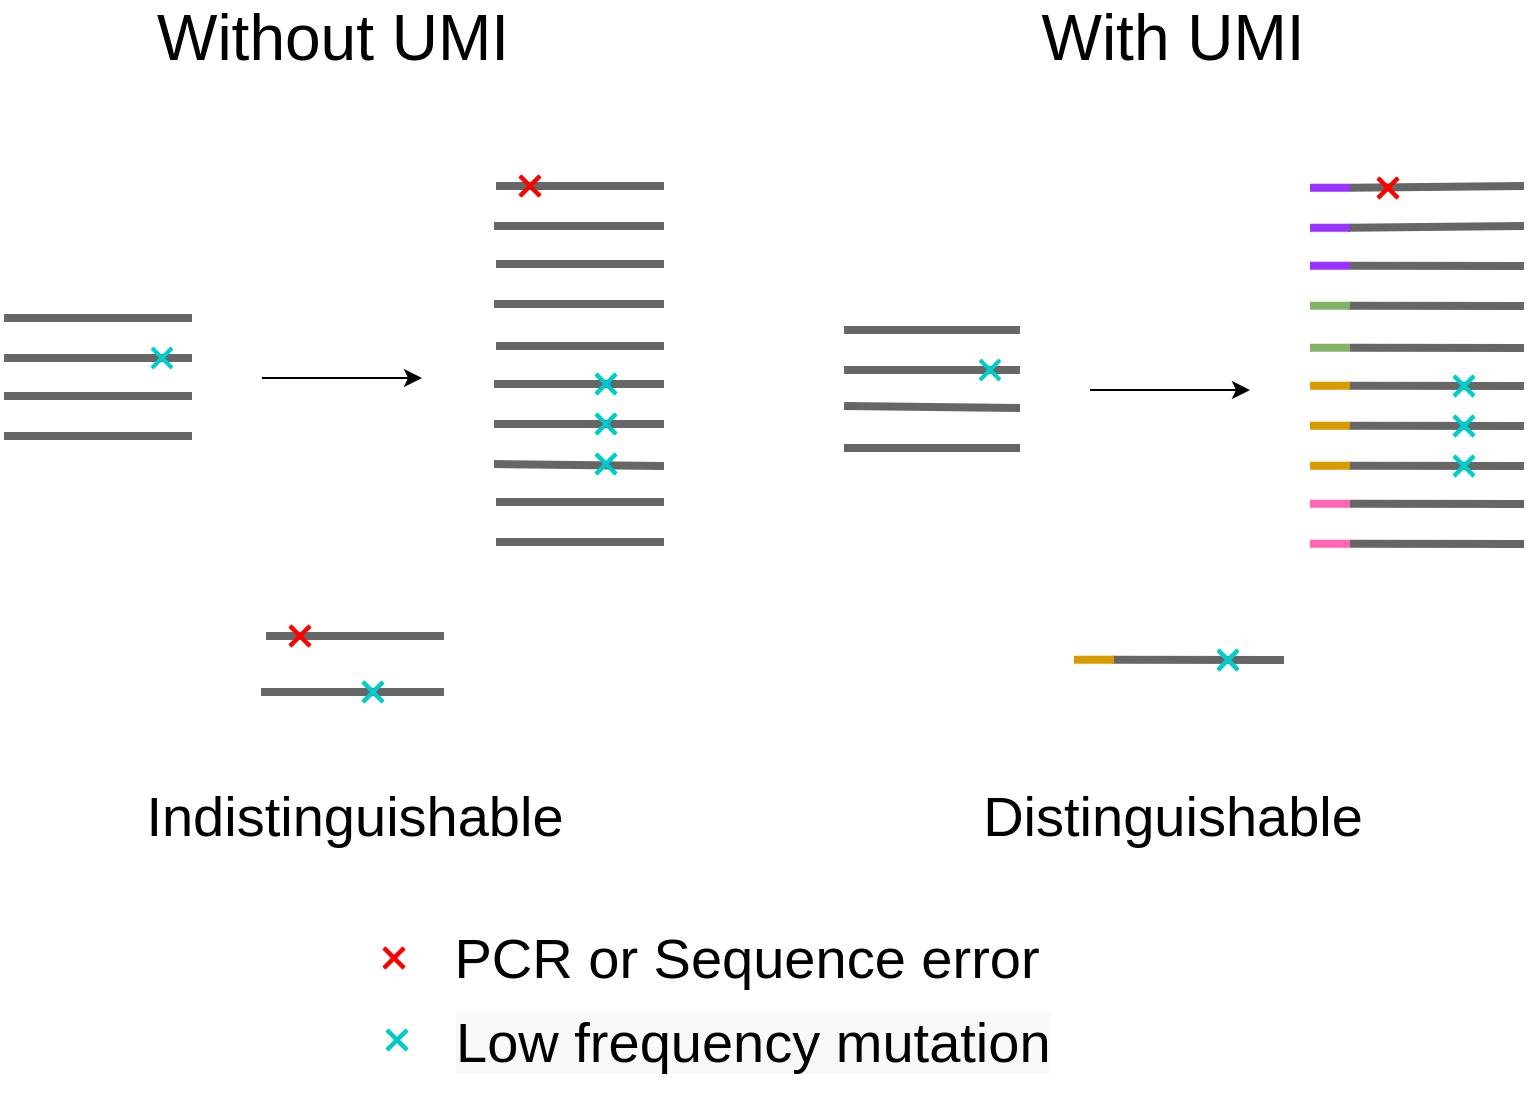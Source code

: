 <mxfile version="20.0.1" type="github">
  <diagram id="hOID2NO2qhy8Afpl9kij" name="Page-1">
    <mxGraphModel dx="1543" dy="1257" grid="1" gridSize="10" guides="1" tooltips="1" connect="1" arrows="1" fold="1" page="1" pageScale="1" pageWidth="827" pageHeight="1169" math="0" shadow="0">
      <root>
        <mxCell id="0" />
        <mxCell id="1" parent="0" />
        <mxCell id="rIxZJg8oqruKLC6vNlmA-1" value="" style="endArrow=none;html=1;rounded=0;strokeWidth=4;strokeColor=#666666;" parent="1" edge="1">
          <mxGeometry width="50" height="50" relative="1" as="geometry">
            <mxPoint x="1600" y="226" as="sourcePoint" />
            <mxPoint x="1694" y="226" as="targetPoint" />
          </mxGeometry>
        </mxCell>
        <mxCell id="rIxZJg8oqruKLC6vNlmA-2" value="" style="endArrow=none;html=1;rounded=0;strokeWidth=4;strokeColor=#666666;" parent="1" edge="1">
          <mxGeometry width="50" height="50" relative="1" as="geometry">
            <mxPoint x="1600" y="246" as="sourcePoint" />
            <mxPoint x="1694" y="246" as="targetPoint" />
          </mxGeometry>
        </mxCell>
        <mxCell id="rIxZJg8oqruKLC6vNlmA-3" value="" style="endArrow=none;html=1;rounded=0;strokeWidth=4;strokeColor=#666666;" parent="1" edge="1">
          <mxGeometry width="50" height="50" relative="1" as="geometry">
            <mxPoint x="1600" y="265" as="sourcePoint" />
            <mxPoint x="1694" y="265" as="targetPoint" />
          </mxGeometry>
        </mxCell>
        <mxCell id="rIxZJg8oqruKLC6vNlmA-4" value="" style="endArrow=none;html=1;rounded=0;strokeWidth=4;strokeColor=#666666;" parent="1" edge="1">
          <mxGeometry width="50" height="50" relative="1" as="geometry">
            <mxPoint x="1600" y="285" as="sourcePoint" />
            <mxPoint x="1694" y="285" as="targetPoint" />
          </mxGeometry>
        </mxCell>
        <mxCell id="rIxZJg8oqruKLC6vNlmA-5" value="" style="endArrow=classic;html=1;rounded=0;" parent="1" edge="1">
          <mxGeometry width="50" height="50" relative="1" as="geometry">
            <mxPoint x="1729" y="256" as="sourcePoint" />
            <mxPoint x="1809" y="256" as="targetPoint" />
          </mxGeometry>
        </mxCell>
        <mxCell id="rIxZJg8oqruKLC6vNlmA-11" value="" style="endArrow=none;html=1;rounded=0;fillColor=#dae8fc;strokeColor=#00CCCC;strokeWidth=2;" parent="1" edge="1">
          <mxGeometry width="50" height="50" relative="1" as="geometry">
            <mxPoint x="1674" y="241" as="sourcePoint" />
            <mxPoint x="1684" y="251" as="targetPoint" />
          </mxGeometry>
        </mxCell>
        <mxCell id="rIxZJg8oqruKLC6vNlmA-12" value="" style="endArrow=none;html=1;rounded=0;fillColor=#dae8fc;strokeColor=#00CCCC;strokeWidth=2;" parent="1" edge="1">
          <mxGeometry width="50" height="50" relative="1" as="geometry">
            <mxPoint x="1684" y="241" as="sourcePoint" />
            <mxPoint x="1674" y="251" as="targetPoint" />
          </mxGeometry>
        </mxCell>
        <mxCell id="rIxZJg8oqruKLC6vNlmA-33" value="" style="endArrow=none;html=1;rounded=0;strokeWidth=4;strokeColor=#666666;" parent="1" edge="1">
          <mxGeometry width="50" height="50" relative="1" as="geometry">
            <mxPoint x="2020" y="232" as="sourcePoint" />
            <mxPoint x="2108" y="232" as="targetPoint" />
          </mxGeometry>
        </mxCell>
        <mxCell id="rIxZJg8oqruKLC6vNlmA-34" value="" style="endArrow=none;html=1;rounded=0;strokeWidth=4;strokeColor=#666666;" parent="1" edge="1">
          <mxGeometry width="50" height="50" relative="1" as="geometry">
            <mxPoint x="2020" y="252" as="sourcePoint" />
            <mxPoint x="2108" y="252" as="targetPoint" />
          </mxGeometry>
        </mxCell>
        <mxCell id="rIxZJg8oqruKLC6vNlmA-35" value="" style="endArrow=none;html=1;rounded=0;strokeWidth=4;strokeColor=#666666;" parent="1" edge="1">
          <mxGeometry width="50" height="50" relative="1" as="geometry">
            <mxPoint x="2020" y="270" as="sourcePoint" />
            <mxPoint x="2108" y="271" as="targetPoint" />
          </mxGeometry>
        </mxCell>
        <mxCell id="rIxZJg8oqruKLC6vNlmA-36" value="" style="endArrow=none;html=1;rounded=0;strokeWidth=4;strokeColor=#666666;" parent="1" edge="1">
          <mxGeometry width="50" height="50" relative="1" as="geometry">
            <mxPoint x="2020" y="291" as="sourcePoint" />
            <mxPoint x="2108" y="291" as="targetPoint" />
          </mxGeometry>
        </mxCell>
        <mxCell id="rIxZJg8oqruKLC6vNlmA-37" value="" style="endArrow=classic;html=1;rounded=0;" parent="1" edge="1">
          <mxGeometry width="50" height="50" relative="1" as="geometry">
            <mxPoint x="2143" y="262" as="sourcePoint" />
            <mxPoint x="2223" y="262" as="targetPoint" />
          </mxGeometry>
        </mxCell>
        <mxCell id="rIxZJg8oqruKLC6vNlmA-38" value="" style="endArrow=none;html=1;rounded=0;fillColor=#dae8fc;strokeColor=#00CCCC;strokeWidth=2;" parent="1" edge="1">
          <mxGeometry width="50" height="50" relative="1" as="geometry">
            <mxPoint x="2088" y="247" as="sourcePoint" />
            <mxPoint x="2098" y="257" as="targetPoint" />
          </mxGeometry>
        </mxCell>
        <mxCell id="rIxZJg8oqruKLC6vNlmA-39" value="" style="endArrow=none;html=1;rounded=0;fillColor=#dae8fc;strokeColor=#00CCCC;strokeWidth=2;" parent="1" edge="1">
          <mxGeometry width="50" height="50" relative="1" as="geometry">
            <mxPoint x="2098" y="247" as="sourcePoint" />
            <mxPoint x="2088" y="257" as="targetPoint" />
          </mxGeometry>
        </mxCell>
        <mxCell id="rIxZJg8oqruKLC6vNlmA-40" value="" style="endArrow=none;html=1;rounded=0;strokeWidth=4;strokeColor=#666666;" parent="1" edge="1">
          <mxGeometry width="50" height="50" relative="1" as="geometry">
            <mxPoint x="2273" y="318.82" as="sourcePoint" />
            <mxPoint x="2360" y="319" as="targetPoint" />
          </mxGeometry>
        </mxCell>
        <mxCell id="rIxZJg8oqruKLC6vNlmA-41" value="" style="endArrow=none;html=1;rounded=0;strokeWidth=4;strokeColor=#FF66B3;fillColor=#d80073;" parent="1" edge="1">
          <mxGeometry width="50" height="50" relative="1" as="geometry">
            <mxPoint x="2253" y="318.82" as="sourcePoint" />
            <mxPoint x="2273" y="318.82" as="targetPoint" />
          </mxGeometry>
        </mxCell>
        <mxCell id="rIxZJg8oqruKLC6vNlmA-42" value="" style="endArrow=none;html=1;rounded=0;strokeWidth=4;strokeColor=#666666;" parent="1" edge="1">
          <mxGeometry width="50" height="50" relative="1" as="geometry">
            <mxPoint x="2273" y="338.82" as="sourcePoint" />
            <mxPoint x="2360" y="339" as="targetPoint" />
          </mxGeometry>
        </mxCell>
        <mxCell id="rIxZJg8oqruKLC6vNlmA-43" value="" style="endArrow=none;html=1;rounded=0;strokeWidth=4;strokeColor=#FF66B3;fillColor=#d80073;" parent="1" edge="1">
          <mxGeometry width="50" height="50" relative="1" as="geometry">
            <mxPoint x="2253" y="338.82" as="sourcePoint" />
            <mxPoint x="2273" y="338.82" as="targetPoint" />
          </mxGeometry>
        </mxCell>
        <mxCell id="rIxZJg8oqruKLC6vNlmA-44" value="" style="endArrow=none;html=1;rounded=0;strokeWidth=4;strokeColor=#666666;" parent="1" edge="1">
          <mxGeometry width="50" height="50" relative="1" as="geometry">
            <mxPoint x="2272" y="279.82" as="sourcePoint" />
            <mxPoint x="2360" y="280" as="targetPoint" />
          </mxGeometry>
        </mxCell>
        <mxCell id="rIxZJg8oqruKLC6vNlmA-45" value="" style="endArrow=none;html=1;rounded=0;strokeWidth=4;strokeColor=#666666;" parent="1" edge="1">
          <mxGeometry width="50" height="50" relative="1" as="geometry">
            <mxPoint x="2272" y="299.82" as="sourcePoint" />
            <mxPoint x="2360" y="300" as="targetPoint" />
          </mxGeometry>
        </mxCell>
        <mxCell id="rIxZJg8oqruKLC6vNlmA-46" value="" style="endArrow=none;html=1;rounded=0;strokeWidth=4;strokeColor=#d79b00;fillColor=#ffe6cc;" parent="1" edge="1">
          <mxGeometry width="50" height="50" relative="1" as="geometry">
            <mxPoint x="2253" y="279.82" as="sourcePoint" />
            <mxPoint x="2273" y="279.82" as="targetPoint" />
          </mxGeometry>
        </mxCell>
        <mxCell id="rIxZJg8oqruKLC6vNlmA-47" value="" style="endArrow=none;html=1;rounded=0;strokeWidth=4;strokeColor=#d79b00;fillColor=#ffe6cc;" parent="1" edge="1">
          <mxGeometry width="50" height="50" relative="1" as="geometry">
            <mxPoint x="2253" y="299.82" as="sourcePoint" />
            <mxPoint x="2273" y="299.82" as="targetPoint" />
          </mxGeometry>
        </mxCell>
        <mxCell id="rIxZJg8oqruKLC6vNlmA-48" value="" style="endArrow=none;html=1;rounded=0;strokeWidth=4;strokeColor=#666666;" parent="1" edge="1">
          <mxGeometry width="50" height="50" relative="1" as="geometry">
            <mxPoint x="2273" y="160.82" as="sourcePoint" />
            <mxPoint x="2360" y="160" as="targetPoint" />
          </mxGeometry>
        </mxCell>
        <mxCell id="rIxZJg8oqruKLC6vNlmA-49" value="" style="endArrow=none;html=1;rounded=0;strokeWidth=4;strokeColor=#666666;" parent="1" edge="1">
          <mxGeometry width="50" height="50" relative="1" as="geometry">
            <mxPoint x="2272" y="180.82" as="sourcePoint" />
            <mxPoint x="2360" y="180" as="targetPoint" />
          </mxGeometry>
        </mxCell>
        <mxCell id="rIxZJg8oqruKLC6vNlmA-50" value="" style="endArrow=none;html=1;rounded=0;strokeWidth=4;strokeColor=#666666;" parent="1" edge="1">
          <mxGeometry width="50" height="50" relative="1" as="geometry">
            <mxPoint x="2273" y="240.82" as="sourcePoint" />
            <mxPoint x="2360" y="241" as="targetPoint" />
          </mxGeometry>
        </mxCell>
        <mxCell id="rIxZJg8oqruKLC6vNlmA-51" value="" style="endArrow=none;html=1;rounded=0;strokeWidth=4;strokeColor=#666666;" parent="1" edge="1">
          <mxGeometry width="50" height="50" relative="1" as="geometry">
            <mxPoint x="2272" y="259.82" as="sourcePoint" />
            <mxPoint x="2360" y="260" as="targetPoint" />
          </mxGeometry>
        </mxCell>
        <mxCell id="rIxZJg8oqruKLC6vNlmA-52" value="" style="endArrow=none;html=1;rounded=0;strokeWidth=4;strokeColor=#9933FF;" parent="1" edge="1">
          <mxGeometry width="50" height="50" relative="1" as="geometry">
            <mxPoint x="2253" y="160.82" as="sourcePoint" />
            <mxPoint x="2273" y="160.82" as="targetPoint" />
          </mxGeometry>
        </mxCell>
        <mxCell id="rIxZJg8oqruKLC6vNlmA-53" value="" style="endArrow=none;html=1;rounded=0;strokeWidth=4;strokeColor=#9933FF;fillColor=#dae8fc;" parent="1" edge="1">
          <mxGeometry width="50" height="50" relative="1" as="geometry">
            <mxPoint x="2253" y="180.82" as="sourcePoint" />
            <mxPoint x="2273" y="180.82" as="targetPoint" />
          </mxGeometry>
        </mxCell>
        <mxCell id="rIxZJg8oqruKLC6vNlmA-54" value="" style="endArrow=none;html=1;rounded=0;strokeWidth=4;strokeColor=#82b366;fillColor=#d5e8d4;" parent="1" edge="1">
          <mxGeometry width="50" height="50" relative="1" as="geometry">
            <mxPoint x="2253" y="240.82" as="sourcePoint" />
            <mxPoint x="2273" y="240.82" as="targetPoint" />
          </mxGeometry>
        </mxCell>
        <mxCell id="rIxZJg8oqruKLC6vNlmA-55" value="" style="endArrow=none;html=1;rounded=0;strokeWidth=4;strokeColor=#d79b00;fillColor=#ffe6cc;" parent="1" edge="1">
          <mxGeometry width="50" height="50" relative="1" as="geometry">
            <mxPoint x="2253" y="259.82" as="sourcePoint" />
            <mxPoint x="2273" y="259.82" as="targetPoint" />
          </mxGeometry>
        </mxCell>
        <mxCell id="rIxZJg8oqruKLC6vNlmA-56" value="" style="endArrow=none;html=1;rounded=0;strokeWidth=4;strokeColor=#666666;" parent="1" edge="1">
          <mxGeometry width="50" height="50" relative="1" as="geometry">
            <mxPoint x="2273" y="199.82" as="sourcePoint" />
            <mxPoint x="2360" y="200" as="targetPoint" />
          </mxGeometry>
        </mxCell>
        <mxCell id="rIxZJg8oqruKLC6vNlmA-57" value="" style="endArrow=none;html=1;rounded=0;strokeWidth=4;strokeColor=#666666;" parent="1" edge="1">
          <mxGeometry width="50" height="50" relative="1" as="geometry">
            <mxPoint x="2272" y="219.82" as="sourcePoint" />
            <mxPoint x="2360" y="220" as="targetPoint" />
          </mxGeometry>
        </mxCell>
        <mxCell id="rIxZJg8oqruKLC6vNlmA-58" value="" style="endArrow=none;html=1;rounded=0;strokeWidth=4;strokeColor=#9933FF;fillColor=#6a00ff;" parent="1" edge="1">
          <mxGeometry width="50" height="50" relative="1" as="geometry">
            <mxPoint x="2253" y="199.82" as="sourcePoint" />
            <mxPoint x="2273" y="199.82" as="targetPoint" />
          </mxGeometry>
        </mxCell>
        <mxCell id="rIxZJg8oqruKLC6vNlmA-59" value="" style="endArrow=none;html=1;rounded=0;strokeWidth=4;strokeColor=#82b366;fillColor=#d5e8d4;" parent="1" edge="1">
          <mxGeometry width="50" height="50" relative="1" as="geometry">
            <mxPoint x="2253" y="219.82" as="sourcePoint" />
            <mxPoint x="2273" y="219.82" as="targetPoint" />
          </mxGeometry>
        </mxCell>
        <mxCell id="rIxZJg8oqruKLC6vNlmA-60" value="&lt;font style=&quot;font-size: 32px;&quot;&gt;Without UMI&lt;/font&gt;" style="text;html=1;align=center;verticalAlign=middle;resizable=0;points=[];autosize=1;strokeColor=none;fillColor=none;" parent="1" vertex="1">
          <mxGeometry x="1669" y="71" width="190" height="30" as="geometry" />
        </mxCell>
        <mxCell id="rIxZJg8oqruKLC6vNlmA-61" value="&lt;font style=&quot;font-size: 32px;&quot;&gt;With UMI&lt;/font&gt;" style="text;html=1;align=center;verticalAlign=middle;resizable=0;points=[];autosize=1;strokeColor=none;fillColor=none;" parent="1" vertex="1">
          <mxGeometry x="2109" y="71" width="150" height="30" as="geometry" />
        </mxCell>
        <mxCell id="rIxZJg8oqruKLC6vNlmA-72" value="" style="endArrow=none;html=1;rounded=0;fillColor=#dae8fc;strokeColor=#00CCCC;strokeWidth=2;" parent="1" edge="1">
          <mxGeometry width="50" height="50" relative="1" as="geometry">
            <mxPoint x="1896" y="294" as="sourcePoint" />
            <mxPoint x="1906" y="304" as="targetPoint" />
          </mxGeometry>
        </mxCell>
        <mxCell id="rIxZJg8oqruKLC6vNlmA-73" value="" style="endArrow=none;html=1;rounded=0;fillColor=#dae8fc;strokeColor=#00CCCC;strokeWidth=2;" parent="1" edge="1">
          <mxGeometry width="50" height="50" relative="1" as="geometry">
            <mxPoint x="1906" y="294" as="sourcePoint" />
            <mxPoint x="1896" y="304" as="targetPoint" />
          </mxGeometry>
        </mxCell>
        <mxCell id="rIxZJg8oqruKLC6vNlmA-74" value="" style="endArrow=none;html=1;rounded=0;fillColor=#dae8fc;strokeColor=#00CCCC;strokeWidth=2;" parent="1" edge="1">
          <mxGeometry width="50" height="50" relative="1" as="geometry">
            <mxPoint x="1896" y="274" as="sourcePoint" />
            <mxPoint x="1906" y="284" as="targetPoint" />
          </mxGeometry>
        </mxCell>
        <mxCell id="rIxZJg8oqruKLC6vNlmA-75" value="" style="endArrow=none;html=1;rounded=0;fillColor=#dae8fc;strokeColor=#00CCCC;strokeWidth=2;" parent="1" edge="1">
          <mxGeometry width="50" height="50" relative="1" as="geometry">
            <mxPoint x="1906" y="274" as="sourcePoint" />
            <mxPoint x="1896" y="284" as="targetPoint" />
          </mxGeometry>
        </mxCell>
        <mxCell id="rIxZJg8oqruKLC6vNlmA-76" value="" style="endArrow=none;html=1;rounded=0;fillColor=#dae8fc;strokeColor=#00CCCC;strokeWidth=2;" parent="1" edge="1">
          <mxGeometry width="50" height="50" relative="1" as="geometry">
            <mxPoint x="1896" y="254" as="sourcePoint" />
            <mxPoint x="1906" y="264" as="targetPoint" />
          </mxGeometry>
        </mxCell>
        <mxCell id="rIxZJg8oqruKLC6vNlmA-77" value="" style="endArrow=none;html=1;rounded=0;fillColor=#dae8fc;strokeColor=#00CCCC;strokeWidth=2;" parent="1" edge="1">
          <mxGeometry width="50" height="50" relative="1" as="geometry">
            <mxPoint x="1906" y="254" as="sourcePoint" />
            <mxPoint x="1896" y="264" as="targetPoint" />
          </mxGeometry>
        </mxCell>
        <mxCell id="rIxZJg8oqruKLC6vNlmA-78" value="" style="endArrow=none;html=1;rounded=0;fillColor=#a20025;strokeColor=#FF0000;strokeWidth=2;" parent="1" edge="1">
          <mxGeometry width="50" height="50" relative="1" as="geometry">
            <mxPoint x="1858" y="155" as="sourcePoint" />
            <mxPoint x="1868" y="165" as="targetPoint" />
          </mxGeometry>
        </mxCell>
        <mxCell id="rIxZJg8oqruKLC6vNlmA-79" value="" style="endArrow=none;html=1;rounded=0;fillColor=#a20025;strokeColor=#FF0000;strokeWidth=2;" parent="1" edge="1">
          <mxGeometry width="50" height="50" relative="1" as="geometry">
            <mxPoint x="1868" y="155" as="sourcePoint" />
            <mxPoint x="1858" y="165" as="targetPoint" />
          </mxGeometry>
        </mxCell>
        <mxCell id="rIxZJg8oqruKLC6vNlmA-80" value="" style="endArrow=none;html=1;rounded=0;strokeWidth=4;strokeColor=#666666;" parent="1" edge="1">
          <mxGeometry width="50" height="50" relative="1" as="geometry">
            <mxPoint x="1846" y="318.0" as="sourcePoint" />
            <mxPoint x="1930" y="318" as="targetPoint" />
          </mxGeometry>
        </mxCell>
        <mxCell id="rIxZJg8oqruKLC6vNlmA-82" value="" style="endArrow=none;html=1;rounded=0;strokeWidth=4;strokeColor=#666666;" parent="1" edge="1">
          <mxGeometry width="50" height="50" relative="1" as="geometry">
            <mxPoint x="1846" y="338.0" as="sourcePoint" />
            <mxPoint x="1930" y="338" as="targetPoint" />
          </mxGeometry>
        </mxCell>
        <mxCell id="rIxZJg8oqruKLC6vNlmA-84" value="" style="endArrow=none;html=1;rounded=0;strokeWidth=4;strokeColor=#666666;" parent="1" edge="1">
          <mxGeometry width="50" height="50" relative="1" as="geometry">
            <mxPoint x="1845" y="279.0" as="sourcePoint" />
            <mxPoint x="1930" y="279" as="targetPoint" />
          </mxGeometry>
        </mxCell>
        <mxCell id="rIxZJg8oqruKLC6vNlmA-85" value="" style="endArrow=none;html=1;rounded=0;strokeWidth=4;strokeColor=#666666;" parent="1" edge="1">
          <mxGeometry width="50" height="50" relative="1" as="geometry">
            <mxPoint x="1845" y="299.0" as="sourcePoint" />
            <mxPoint x="1930" y="300" as="targetPoint" />
          </mxGeometry>
        </mxCell>
        <mxCell id="rIxZJg8oqruKLC6vNlmA-88" value="" style="endArrow=none;html=1;rounded=0;strokeWidth=4;strokeColor=#666666;" parent="1" edge="1">
          <mxGeometry width="50" height="50" relative="1" as="geometry">
            <mxPoint x="1846" y="160.0" as="sourcePoint" />
            <mxPoint x="1930" y="160" as="targetPoint" />
          </mxGeometry>
        </mxCell>
        <mxCell id="rIxZJg8oqruKLC6vNlmA-89" value="" style="endArrow=none;html=1;rounded=0;strokeWidth=4;strokeColor=#666666;" parent="1" edge="1">
          <mxGeometry width="50" height="50" relative="1" as="geometry">
            <mxPoint x="1845" y="180.0" as="sourcePoint" />
            <mxPoint x="1930" y="180" as="targetPoint" />
          </mxGeometry>
        </mxCell>
        <mxCell id="rIxZJg8oqruKLC6vNlmA-90" value="" style="endArrow=none;html=1;rounded=0;strokeWidth=4;strokeColor=#666666;" parent="1" edge="1">
          <mxGeometry width="50" height="50" relative="1" as="geometry">
            <mxPoint x="1846" y="240.0" as="sourcePoint" />
            <mxPoint x="1930" y="240" as="targetPoint" />
          </mxGeometry>
        </mxCell>
        <mxCell id="rIxZJg8oqruKLC6vNlmA-91" value="" style="endArrow=none;html=1;rounded=0;strokeWidth=4;strokeColor=#666666;" parent="1" edge="1">
          <mxGeometry width="50" height="50" relative="1" as="geometry">
            <mxPoint x="1845" y="259.0" as="sourcePoint" />
            <mxPoint x="1930" y="259" as="targetPoint" />
          </mxGeometry>
        </mxCell>
        <mxCell id="rIxZJg8oqruKLC6vNlmA-96" value="" style="endArrow=none;html=1;rounded=0;strokeWidth=4;strokeColor=#666666;" parent="1" edge="1">
          <mxGeometry width="50" height="50" relative="1" as="geometry">
            <mxPoint x="1846" y="199.0" as="sourcePoint" />
            <mxPoint x="1930" y="199" as="targetPoint" />
          </mxGeometry>
        </mxCell>
        <mxCell id="rIxZJg8oqruKLC6vNlmA-97" value="" style="endArrow=none;html=1;rounded=0;strokeWidth=4;strokeColor=#666666;" parent="1" edge="1">
          <mxGeometry width="50" height="50" relative="1" as="geometry">
            <mxPoint x="1845" y="219.0" as="sourcePoint" />
            <mxPoint x="1930" y="219" as="targetPoint" />
          </mxGeometry>
        </mxCell>
        <mxCell id="rIxZJg8oqruKLC6vNlmA-100" value="" style="endArrow=none;html=1;rounded=0;fillColor=#dae8fc;strokeColor=#00CCCC;strokeWidth=2;" parent="1" edge="1">
          <mxGeometry width="50" height="50" relative="1" as="geometry">
            <mxPoint x="1896" y="294" as="sourcePoint" />
            <mxPoint x="1906" y="304" as="targetPoint" />
          </mxGeometry>
        </mxCell>
        <mxCell id="rIxZJg8oqruKLC6vNlmA-101" value="" style="endArrow=none;html=1;rounded=0;fillColor=#dae8fc;strokeColor=#00CCCC;strokeWidth=2;" parent="1" edge="1">
          <mxGeometry width="50" height="50" relative="1" as="geometry">
            <mxPoint x="1906" y="294" as="sourcePoint" />
            <mxPoint x="1896" y="304" as="targetPoint" />
          </mxGeometry>
        </mxCell>
        <mxCell id="rIxZJg8oqruKLC6vNlmA-102" value="" style="endArrow=none;html=1;rounded=0;fillColor=#dae8fc;strokeColor=#00CCCC;strokeWidth=2;" parent="1" edge="1">
          <mxGeometry width="50" height="50" relative="1" as="geometry">
            <mxPoint x="1896" y="274" as="sourcePoint" />
            <mxPoint x="1906" y="284" as="targetPoint" />
          </mxGeometry>
        </mxCell>
        <mxCell id="rIxZJg8oqruKLC6vNlmA-103" value="" style="endArrow=none;html=1;rounded=0;fillColor=#dae8fc;strokeColor=#00CCCC;strokeWidth=2;" parent="1" edge="1">
          <mxGeometry width="50" height="50" relative="1" as="geometry">
            <mxPoint x="1906" y="274" as="sourcePoint" />
            <mxPoint x="1896" y="284" as="targetPoint" />
          </mxGeometry>
        </mxCell>
        <mxCell id="rIxZJg8oqruKLC6vNlmA-104" value="" style="endArrow=none;html=1;rounded=0;fillColor=#dae8fc;strokeColor=#00CCCC;strokeWidth=2;" parent="1" edge="1">
          <mxGeometry width="50" height="50" relative="1" as="geometry">
            <mxPoint x="1896" y="254" as="sourcePoint" />
            <mxPoint x="1906" y="264" as="targetPoint" />
          </mxGeometry>
        </mxCell>
        <mxCell id="rIxZJg8oqruKLC6vNlmA-105" value="" style="endArrow=none;html=1;rounded=0;fillColor=#dae8fc;strokeColor=#00CCCC;strokeWidth=2;" parent="1" edge="1">
          <mxGeometry width="50" height="50" relative="1" as="geometry">
            <mxPoint x="1906" y="254" as="sourcePoint" />
            <mxPoint x="1896" y="264" as="targetPoint" />
          </mxGeometry>
        </mxCell>
        <mxCell id="rIxZJg8oqruKLC6vNlmA-106" value="" style="endArrow=none;html=1;rounded=0;fillColor=#a20025;strokeColor=#FF0000;strokeWidth=2;" parent="1" edge="1">
          <mxGeometry width="50" height="50" relative="1" as="geometry">
            <mxPoint x="1858" y="155" as="sourcePoint" />
            <mxPoint x="1868" y="165" as="targetPoint" />
          </mxGeometry>
        </mxCell>
        <mxCell id="rIxZJg8oqruKLC6vNlmA-107" value="" style="endArrow=none;html=1;rounded=0;fillColor=#a20025;strokeColor=#FF0000;strokeWidth=2;" parent="1" edge="1">
          <mxGeometry width="50" height="50" relative="1" as="geometry">
            <mxPoint x="1868" y="155" as="sourcePoint" />
            <mxPoint x="1858" y="165" as="targetPoint" />
          </mxGeometry>
        </mxCell>
        <mxCell id="rIxZJg8oqruKLC6vNlmA-108" value="" style="endArrow=none;html=1;rounded=0;fillColor=#dae8fc;strokeColor=#00CCCC;strokeWidth=2;" parent="1" edge="1">
          <mxGeometry width="50" height="50" relative="1" as="geometry">
            <mxPoint x="2325" y="295" as="sourcePoint" />
            <mxPoint x="2335" y="305" as="targetPoint" />
          </mxGeometry>
        </mxCell>
        <mxCell id="rIxZJg8oqruKLC6vNlmA-109" value="" style="endArrow=none;html=1;rounded=0;fillColor=#dae8fc;strokeColor=#00CCCC;strokeWidth=2;" parent="1" edge="1">
          <mxGeometry width="50" height="50" relative="1" as="geometry">
            <mxPoint x="2335" y="295" as="sourcePoint" />
            <mxPoint x="2325" y="305" as="targetPoint" />
          </mxGeometry>
        </mxCell>
        <mxCell id="rIxZJg8oqruKLC6vNlmA-110" value="" style="endArrow=none;html=1;rounded=0;fillColor=#dae8fc;strokeColor=#00CCCC;strokeWidth=2;" parent="1" edge="1">
          <mxGeometry width="50" height="50" relative="1" as="geometry">
            <mxPoint x="2325" y="275" as="sourcePoint" />
            <mxPoint x="2335" y="285" as="targetPoint" />
          </mxGeometry>
        </mxCell>
        <mxCell id="rIxZJg8oqruKLC6vNlmA-111" value="" style="endArrow=none;html=1;rounded=0;fillColor=#dae8fc;strokeColor=#00CCCC;strokeWidth=2;" parent="1" edge="1">
          <mxGeometry width="50" height="50" relative="1" as="geometry">
            <mxPoint x="2335" y="275" as="sourcePoint" />
            <mxPoint x="2325" y="285" as="targetPoint" />
          </mxGeometry>
        </mxCell>
        <mxCell id="rIxZJg8oqruKLC6vNlmA-112" value="" style="endArrow=none;html=1;rounded=0;fillColor=#dae8fc;strokeColor=#00CCCC;strokeWidth=2;" parent="1" edge="1">
          <mxGeometry width="50" height="50" relative="1" as="geometry">
            <mxPoint x="2325" y="255" as="sourcePoint" />
            <mxPoint x="2335" y="265" as="targetPoint" />
          </mxGeometry>
        </mxCell>
        <mxCell id="rIxZJg8oqruKLC6vNlmA-113" value="" style="endArrow=none;html=1;rounded=0;fillColor=#dae8fc;strokeColor=#00CCCC;strokeWidth=2;" parent="1" edge="1">
          <mxGeometry width="50" height="50" relative="1" as="geometry">
            <mxPoint x="2335" y="255" as="sourcePoint" />
            <mxPoint x="2325" y="265" as="targetPoint" />
          </mxGeometry>
        </mxCell>
        <mxCell id="rIxZJg8oqruKLC6vNlmA-114" value="" style="endArrow=none;html=1;rounded=0;fillColor=#a20025;strokeColor=#FF0000;strokeWidth=2;" parent="1" edge="1">
          <mxGeometry width="50" height="50" relative="1" as="geometry">
            <mxPoint x="2287" y="156" as="sourcePoint" />
            <mxPoint x="2297" y="166" as="targetPoint" />
          </mxGeometry>
        </mxCell>
        <mxCell id="rIxZJg8oqruKLC6vNlmA-115" value="" style="endArrow=none;html=1;rounded=0;fillColor=#a20025;strokeColor=#FF0000;strokeWidth=2;" parent="1" edge="1">
          <mxGeometry width="50" height="50" relative="1" as="geometry">
            <mxPoint x="2297" y="156" as="sourcePoint" />
            <mxPoint x="2287" y="166" as="targetPoint" />
          </mxGeometry>
        </mxCell>
        <mxCell id="rIxZJg8oqruKLC6vNlmA-116" value="" style="endArrow=none;html=1;rounded=0;fillColor=#dae8fc;strokeColor=#00CCCC;strokeWidth=2;" parent="1" edge="1">
          <mxGeometry width="50" height="50" relative="1" as="geometry">
            <mxPoint x="2325" y="295" as="sourcePoint" />
            <mxPoint x="2335" y="305" as="targetPoint" />
          </mxGeometry>
        </mxCell>
        <mxCell id="rIxZJg8oqruKLC6vNlmA-117" value="" style="endArrow=none;html=1;rounded=0;fillColor=#dae8fc;strokeColor=#00CCCC;strokeWidth=2;" parent="1" edge="1">
          <mxGeometry width="50" height="50" relative="1" as="geometry">
            <mxPoint x="2335" y="295" as="sourcePoint" />
            <mxPoint x="2325" y="305" as="targetPoint" />
          </mxGeometry>
        </mxCell>
        <mxCell id="rIxZJg8oqruKLC6vNlmA-118" value="" style="endArrow=none;html=1;rounded=0;fillColor=#dae8fc;strokeColor=#00CCCC;strokeWidth=2;" parent="1" edge="1">
          <mxGeometry width="50" height="50" relative="1" as="geometry">
            <mxPoint x="2325" y="275" as="sourcePoint" />
            <mxPoint x="2335" y="285" as="targetPoint" />
          </mxGeometry>
        </mxCell>
        <mxCell id="rIxZJg8oqruKLC6vNlmA-119" value="" style="endArrow=none;html=1;rounded=0;fillColor=#dae8fc;strokeColor=#00CCCC;strokeWidth=2;" parent="1" edge="1">
          <mxGeometry width="50" height="50" relative="1" as="geometry">
            <mxPoint x="2335" y="275" as="sourcePoint" />
            <mxPoint x="2325" y="285" as="targetPoint" />
          </mxGeometry>
        </mxCell>
        <mxCell id="rIxZJg8oqruKLC6vNlmA-120" value="" style="endArrow=none;html=1;rounded=0;fillColor=#dae8fc;strokeColor=#00CCCC;strokeWidth=2;" parent="1" edge="1">
          <mxGeometry width="50" height="50" relative="1" as="geometry">
            <mxPoint x="2325" y="255" as="sourcePoint" />
            <mxPoint x="2335" y="265" as="targetPoint" />
          </mxGeometry>
        </mxCell>
        <mxCell id="rIxZJg8oqruKLC6vNlmA-121" value="" style="endArrow=none;html=1;rounded=0;fillColor=#dae8fc;strokeColor=#00CCCC;strokeWidth=2;" parent="1" edge="1">
          <mxGeometry width="50" height="50" relative="1" as="geometry">
            <mxPoint x="2335" y="255" as="sourcePoint" />
            <mxPoint x="2325" y="265" as="targetPoint" />
          </mxGeometry>
        </mxCell>
        <mxCell id="rIxZJg8oqruKLC6vNlmA-122" value="" style="endArrow=none;html=1;rounded=0;fillColor=#a20025;strokeColor=#FF0000;strokeWidth=2;" parent="1" edge="1">
          <mxGeometry width="50" height="50" relative="1" as="geometry">
            <mxPoint x="2287" y="156" as="sourcePoint" />
            <mxPoint x="2297" y="166" as="targetPoint" />
          </mxGeometry>
        </mxCell>
        <mxCell id="rIxZJg8oqruKLC6vNlmA-123" value="" style="endArrow=none;html=1;rounded=0;fillColor=#a20025;strokeColor=#FF0000;strokeWidth=2;" parent="1" edge="1">
          <mxGeometry width="50" height="50" relative="1" as="geometry">
            <mxPoint x="2297" y="156" as="sourcePoint" />
            <mxPoint x="2287" y="166" as="targetPoint" />
          </mxGeometry>
        </mxCell>
        <mxCell id="rIxZJg8oqruKLC6vNlmA-124" value="" style="endArrow=none;html=1;rounded=0;fillColor=#dae8fc;strokeColor=#00CCCC;strokeWidth=2;" parent="1" edge="1">
          <mxGeometry width="50" height="50" relative="1" as="geometry">
            <mxPoint x="1779.5" y="408" as="sourcePoint" />
            <mxPoint x="1789.5" y="418" as="targetPoint" />
          </mxGeometry>
        </mxCell>
        <mxCell id="rIxZJg8oqruKLC6vNlmA-125" value="" style="endArrow=none;html=1;rounded=0;fillColor=#dae8fc;strokeColor=#00CCCC;strokeWidth=2;" parent="1" edge="1">
          <mxGeometry width="50" height="50" relative="1" as="geometry">
            <mxPoint x="1789.5" y="408" as="sourcePoint" />
            <mxPoint x="1779.5" y="418" as="targetPoint" />
          </mxGeometry>
        </mxCell>
        <mxCell id="rIxZJg8oqruKLC6vNlmA-126" value="" style="endArrow=none;html=1;rounded=0;fillColor=#a20025;strokeColor=#FF0000;strokeWidth=2;" parent="1" edge="1">
          <mxGeometry width="50" height="50" relative="1" as="geometry">
            <mxPoint x="1743" y="380.0" as="sourcePoint" />
            <mxPoint x="1753" y="390.0" as="targetPoint" />
          </mxGeometry>
        </mxCell>
        <mxCell id="rIxZJg8oqruKLC6vNlmA-127" value="" style="endArrow=none;html=1;rounded=0;fillColor=#a20025;strokeColor=#FF0000;strokeWidth=2;" parent="1" edge="1">
          <mxGeometry width="50" height="50" relative="1" as="geometry">
            <mxPoint x="1753" y="380.0" as="sourcePoint" />
            <mxPoint x="1743" y="390.0" as="targetPoint" />
          </mxGeometry>
        </mxCell>
        <mxCell id="rIxZJg8oqruKLC6vNlmA-128" value="" style="endArrow=none;html=1;rounded=0;strokeWidth=4;strokeColor=#666666;" parent="1" edge="1">
          <mxGeometry width="50" height="50" relative="1" as="geometry">
            <mxPoint x="1731" y="385.0" as="sourcePoint" />
            <mxPoint x="1820" y="385" as="targetPoint" />
          </mxGeometry>
        </mxCell>
        <mxCell id="rIxZJg8oqruKLC6vNlmA-131" value="" style="endArrow=none;html=1;rounded=0;strokeWidth=4;strokeColor=#666666;" parent="1" edge="1">
          <mxGeometry width="50" height="50" relative="1" as="geometry">
            <mxPoint x="1728.5" y="413" as="sourcePoint" />
            <mxPoint x="1820" y="413" as="targetPoint" />
          </mxGeometry>
        </mxCell>
        <mxCell id="rIxZJg8oqruKLC6vNlmA-134" value="" style="endArrow=none;html=1;rounded=0;fillColor=#dae8fc;strokeColor=#00CCCC;strokeWidth=2;" parent="1" edge="1">
          <mxGeometry width="50" height="50" relative="1" as="geometry">
            <mxPoint x="1779.5" y="408" as="sourcePoint" />
            <mxPoint x="1789.5" y="418" as="targetPoint" />
          </mxGeometry>
        </mxCell>
        <mxCell id="rIxZJg8oqruKLC6vNlmA-135" value="" style="endArrow=none;html=1;rounded=0;fillColor=#dae8fc;strokeColor=#00CCCC;strokeWidth=2;" parent="1" edge="1">
          <mxGeometry width="50" height="50" relative="1" as="geometry">
            <mxPoint x="1789.5" y="408" as="sourcePoint" />
            <mxPoint x="1779.5" y="418" as="targetPoint" />
          </mxGeometry>
        </mxCell>
        <mxCell id="rIxZJg8oqruKLC6vNlmA-136" value="" style="endArrow=none;html=1;rounded=0;fillColor=#a20025;strokeColor=#FF0000;strokeWidth=2;" parent="1" edge="1">
          <mxGeometry width="50" height="50" relative="1" as="geometry">
            <mxPoint x="1743" y="380.0" as="sourcePoint" />
            <mxPoint x="1753" y="390.0" as="targetPoint" />
          </mxGeometry>
        </mxCell>
        <mxCell id="rIxZJg8oqruKLC6vNlmA-137" value="" style="endArrow=none;html=1;rounded=0;fillColor=#a20025;strokeColor=#FF0000;strokeWidth=2;" parent="1" edge="1">
          <mxGeometry width="50" height="50" relative="1" as="geometry">
            <mxPoint x="1753" y="380.0" as="sourcePoint" />
            <mxPoint x="1743" y="390.0" as="targetPoint" />
          </mxGeometry>
        </mxCell>
        <mxCell id="rIxZJg8oqruKLC6vNlmA-138" value="" style="endArrow=none;html=1;rounded=0;strokeWidth=4;strokeColor=#666666;" parent="1" edge="1">
          <mxGeometry width="50" height="50" relative="1" as="geometry">
            <mxPoint x="2154" y="396.82" as="sourcePoint" />
            <mxPoint x="2240" y="397" as="targetPoint" />
          </mxGeometry>
        </mxCell>
        <mxCell id="rIxZJg8oqruKLC6vNlmA-139" value="" style="endArrow=none;html=1;rounded=0;strokeWidth=4;strokeColor=#d79b00;fillColor=#ffe6cc;" parent="1" edge="1">
          <mxGeometry width="50" height="50" relative="1" as="geometry">
            <mxPoint x="2135" y="396.82" as="sourcePoint" />
            <mxPoint x="2155" y="396.82" as="targetPoint" />
          </mxGeometry>
        </mxCell>
        <mxCell id="rIxZJg8oqruKLC6vNlmA-140" value="" style="endArrow=none;html=1;rounded=0;fillColor=#dae8fc;strokeColor=#00CCCC;strokeWidth=2;" parent="1" edge="1">
          <mxGeometry width="50" height="50" relative="1" as="geometry">
            <mxPoint x="2207" y="392" as="sourcePoint" />
            <mxPoint x="2217" y="402" as="targetPoint" />
          </mxGeometry>
        </mxCell>
        <mxCell id="rIxZJg8oqruKLC6vNlmA-141" value="" style="endArrow=none;html=1;rounded=0;fillColor=#dae8fc;strokeColor=#00CCCC;strokeWidth=2;" parent="1" edge="1">
          <mxGeometry width="50" height="50" relative="1" as="geometry">
            <mxPoint x="2217" y="392" as="sourcePoint" />
            <mxPoint x="2207" y="402" as="targetPoint" />
          </mxGeometry>
        </mxCell>
        <mxCell id="rIxZJg8oqruKLC6vNlmA-142" value="" style="endArrow=none;html=1;rounded=0;fillColor=#dae8fc;strokeColor=#00CCCC;strokeWidth=2;" parent="1" edge="1">
          <mxGeometry width="50" height="50" relative="1" as="geometry">
            <mxPoint x="2207" y="392" as="sourcePoint" />
            <mxPoint x="2217" y="402" as="targetPoint" />
          </mxGeometry>
        </mxCell>
        <mxCell id="rIxZJg8oqruKLC6vNlmA-143" value="" style="endArrow=none;html=1;rounded=0;fillColor=#dae8fc;strokeColor=#00CCCC;strokeWidth=2;" parent="1" edge="1">
          <mxGeometry width="50" height="50" relative="1" as="geometry">
            <mxPoint x="2217" y="392" as="sourcePoint" />
            <mxPoint x="2207" y="402" as="targetPoint" />
          </mxGeometry>
        </mxCell>
        <mxCell id="rIxZJg8oqruKLC6vNlmA-144" value="&lt;font style=&quot;font-size: 28px;&quot;&gt;Indistinguishable&lt;br&gt;&lt;/font&gt;" style="text;html=1;align=center;verticalAlign=middle;resizable=0;points=[];autosize=1;strokeColor=none;fillColor=none;fontSize=24;" parent="1" vertex="1">
          <mxGeometry x="1665" y="455" width="220" height="40" as="geometry" />
        </mxCell>
        <mxCell id="rIxZJg8oqruKLC6vNlmA-145" value="&lt;span style=&quot;font-size: 28px;&quot;&gt;Distinguishable&lt;/span&gt;" style="text;html=1;align=center;verticalAlign=middle;resizable=0;points=[];autosize=1;strokeColor=none;fillColor=none;fontSize=24;" parent="1" vertex="1">
          <mxGeometry x="2079" y="455" width="210" height="40" as="geometry" />
        </mxCell>
        <mxCell id="l1Ld0hPvR57MxeaL0Yox-3" value="" style="endArrow=none;html=1;rounded=0;fillColor=#a20025;strokeColor=#FF0000;strokeWidth=2;" edge="1" parent="1">
          <mxGeometry width="50" height="50" relative="1" as="geometry">
            <mxPoint x="1790" y="541" as="sourcePoint" />
            <mxPoint x="1800" y="551" as="targetPoint" />
          </mxGeometry>
        </mxCell>
        <mxCell id="l1Ld0hPvR57MxeaL0Yox-4" value="" style="endArrow=none;html=1;rounded=0;fillColor=#a20025;strokeColor=#FF0000;strokeWidth=2;" edge="1" parent="1">
          <mxGeometry width="50" height="50" relative="1" as="geometry">
            <mxPoint x="1800" y="541" as="sourcePoint" />
            <mxPoint x="1790" y="551" as="targetPoint" />
          </mxGeometry>
        </mxCell>
        <mxCell id="l1Ld0hPvR57MxeaL0Yox-5" value="" style="endArrow=none;html=1;rounded=0;fillColor=#a20025;strokeColor=#FF0000;strokeWidth=2;" edge="1" parent="1">
          <mxGeometry width="50" height="50" relative="1" as="geometry">
            <mxPoint x="1790" y="541" as="sourcePoint" />
            <mxPoint x="1800" y="551" as="targetPoint" />
          </mxGeometry>
        </mxCell>
        <mxCell id="l1Ld0hPvR57MxeaL0Yox-6" value="" style="endArrow=none;html=1;rounded=0;fillColor=#a20025;strokeColor=#FF0000;strokeWidth=2;" edge="1" parent="1">
          <mxGeometry width="50" height="50" relative="1" as="geometry">
            <mxPoint x="1800" y="541" as="sourcePoint" />
            <mxPoint x="1790" y="551" as="targetPoint" />
          </mxGeometry>
        </mxCell>
        <mxCell id="l1Ld0hPvR57MxeaL0Yox-7" value="&lt;span style=&quot;font-size: 28px;&quot;&gt;PCR or Sequence error&lt;/span&gt;" style="text;html=1;align=center;verticalAlign=middle;resizable=0;points=[];autosize=1;strokeColor=none;fillColor=none;fontSize=32;" vertex="1" parent="1">
          <mxGeometry x="1816" y="520" width="310" height="50" as="geometry" />
        </mxCell>
        <mxCell id="l1Ld0hPvR57MxeaL0Yox-8" value="" style="endArrow=none;html=1;rounded=0;fillColor=#dae8fc;strokeColor=#00CCCC;strokeWidth=2;" edge="1" parent="1">
          <mxGeometry width="50" height="50" relative="1" as="geometry">
            <mxPoint x="1791.5" y="582" as="sourcePoint" />
            <mxPoint x="1801.5" y="592" as="targetPoint" />
          </mxGeometry>
        </mxCell>
        <mxCell id="l1Ld0hPvR57MxeaL0Yox-9" value="" style="endArrow=none;html=1;rounded=0;fillColor=#dae8fc;strokeColor=#00CCCC;strokeWidth=2;" edge="1" parent="1">
          <mxGeometry width="50" height="50" relative="1" as="geometry">
            <mxPoint x="1801.5" y="582" as="sourcePoint" />
            <mxPoint x="1791.5" y="592" as="targetPoint" />
          </mxGeometry>
        </mxCell>
        <mxCell id="l1Ld0hPvR57MxeaL0Yox-10" value="" style="endArrow=none;html=1;rounded=0;fillColor=#dae8fc;strokeColor=#00CCCC;strokeWidth=2;" edge="1" parent="1">
          <mxGeometry width="50" height="50" relative="1" as="geometry">
            <mxPoint x="1791.5" y="582" as="sourcePoint" />
            <mxPoint x="1801.5" y="592" as="targetPoint" />
          </mxGeometry>
        </mxCell>
        <mxCell id="l1Ld0hPvR57MxeaL0Yox-11" value="" style="endArrow=none;html=1;rounded=0;fillColor=#dae8fc;strokeColor=#00CCCC;strokeWidth=2;" edge="1" parent="1">
          <mxGeometry width="50" height="50" relative="1" as="geometry">
            <mxPoint x="1801.5" y="582" as="sourcePoint" />
            <mxPoint x="1791.5" y="592" as="targetPoint" />
          </mxGeometry>
        </mxCell>
        <mxCell id="l1Ld0hPvR57MxeaL0Yox-12" value="&lt;span style=&quot;color: rgb(0, 0, 0); font-family: Helvetica; font-size: 28px; font-style: normal; font-variant-ligatures: normal; font-variant-caps: normal; font-weight: 400; letter-spacing: normal; orphans: 2; text-align: center; text-indent: 0px; text-transform: none; widows: 2; word-spacing: 0px; -webkit-text-stroke-width: 0px; background-color: rgb(248, 249, 250); text-decoration-style: initial; text-decoration-color: initial; float: none; display: inline !important;&quot;&gt;Low frequency mutation&lt;/span&gt;" style="text;whiteSpace=wrap;html=1;fontSize=32;" vertex="1" parent="1">
          <mxGeometry x="1824" y="561" width="320" height="60" as="geometry" />
        </mxCell>
      </root>
    </mxGraphModel>
  </diagram>
</mxfile>
